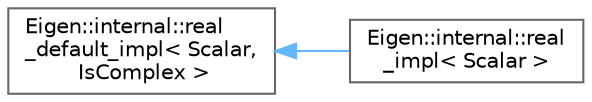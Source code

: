 digraph "类继承关系图"
{
 // LATEX_PDF_SIZE
  bgcolor="transparent";
  edge [fontname=Helvetica,fontsize=10,labelfontname=Helvetica,labelfontsize=10];
  node [fontname=Helvetica,fontsize=10,shape=box,height=0.2,width=0.4];
  rankdir="LR";
  Node0 [id="Node000000",label="Eigen::internal::real\l_default_impl\< Scalar,\l IsComplex \>",height=0.2,width=0.4,color="grey40", fillcolor="white", style="filled",URL="$struct_eigen_1_1internal_1_1real__default__impl.html",tooltip=" "];
  Node0 -> Node1 [id="edge4321_Node000000_Node000001",dir="back",color="steelblue1",style="solid",tooltip=" "];
  Node1 [id="Node000001",label="Eigen::internal::real\l_impl\< Scalar \>",height=0.2,width=0.4,color="grey40", fillcolor="white", style="filled",URL="$struct_eigen_1_1internal_1_1real__impl.html",tooltip=" "];
}
